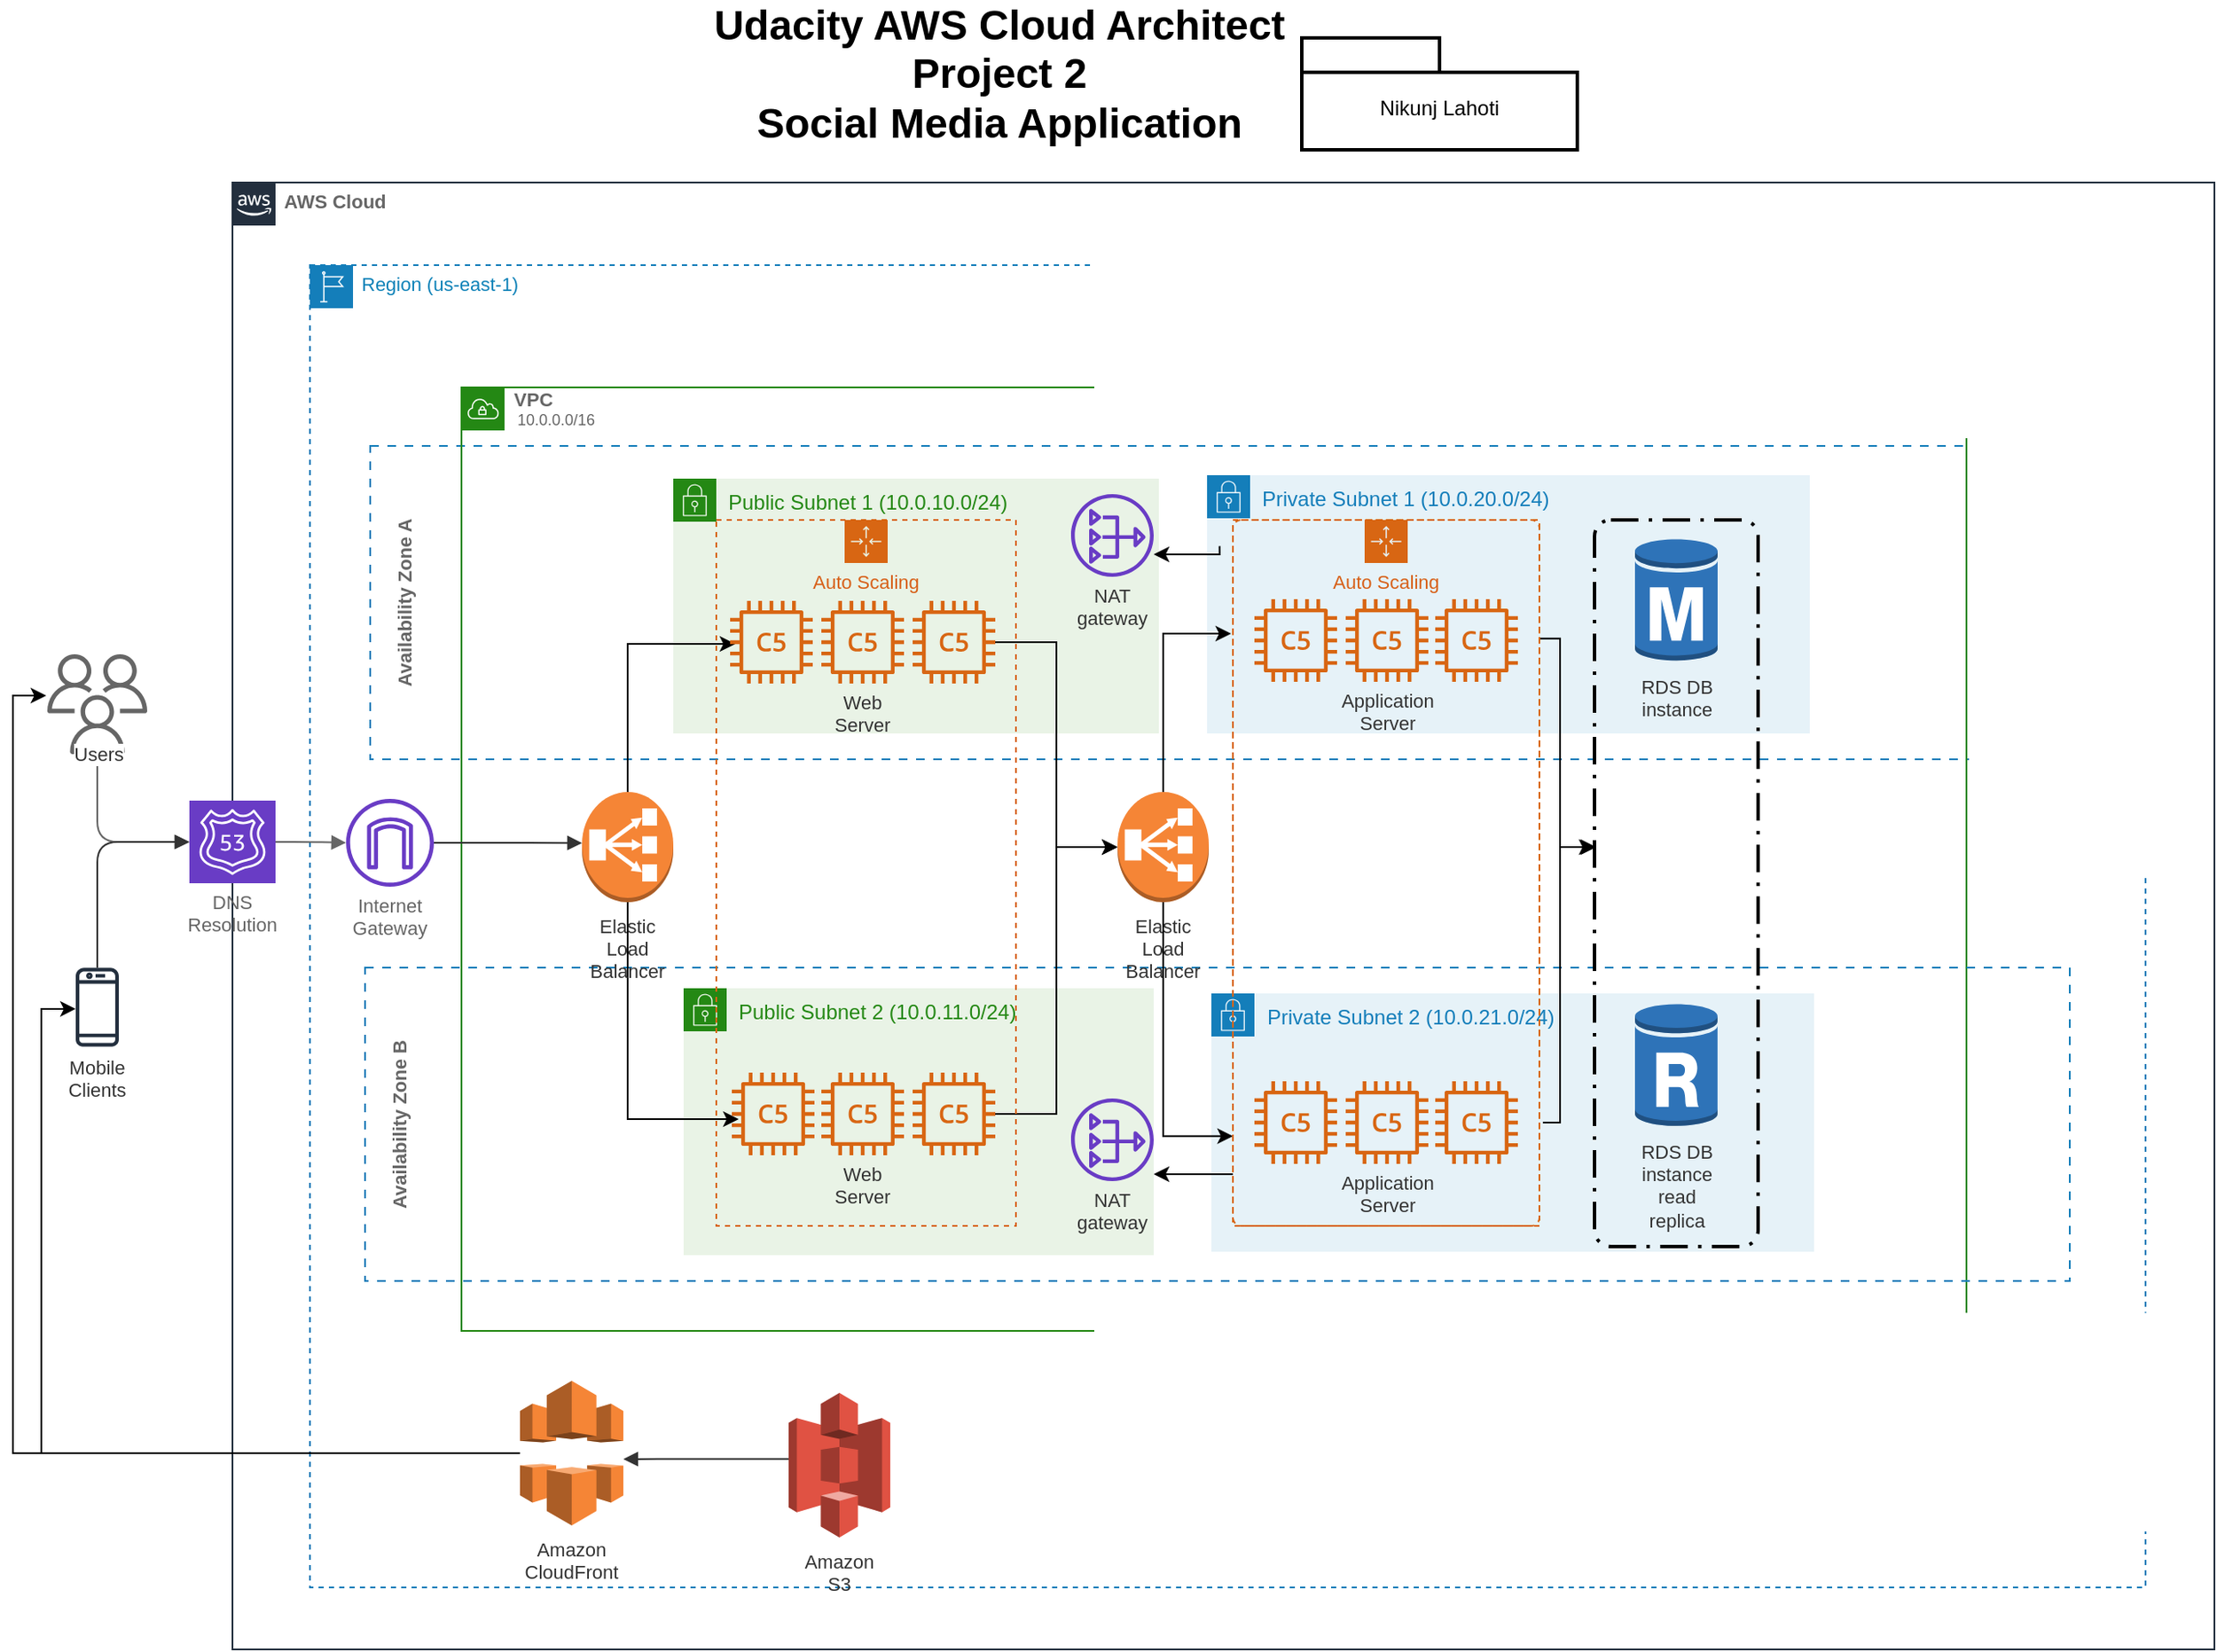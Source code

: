 <mxfile version="13.1.5" type="device"><diagram id="qxD59MQx-to-Ljwut6N5" name="Page-1"><mxGraphModel dx="1038" dy="547" grid="1" gridSize="10" guides="1" tooltips="1" connect="1" arrows="1" fold="1" page="1" pageScale="1" pageWidth="850" pageHeight="1100" math="0" shadow="0"><root><mxCell id="0"/><mxCell id="1" parent="0"/><mxCell id="JJdmO4S8LPMB_QTtlkJ9-83" value="Public Subnet 2 (10.0.11.0/24)" style="points=[[0,0],[0.25,0],[0.5,0],[0.75,0],[1,0],[1,0.25],[1,0.5],[1,0.75],[1,1],[0.75,1],[0.5,1],[0.25,1],[0,1],[0,0.75],[0,0.5],[0,0.25]];outlineConnect=0;gradientColor=none;html=1;whiteSpace=wrap;fontSize=12;fontStyle=0;shape=mxgraph.aws4.group;grIcon=mxgraph.aws4.group_security_group;grStroke=0;strokeColor=#248814;fillColor=#E9F3E6;verticalAlign=top;align=left;spacingLeft=30;fontColor=#248814;dashed=0;shadow=0;" parent="1" vertex="1"><mxGeometry x="431" y="612" width="273" height="155" as="geometry"/></mxCell><mxCell id="JJdmO4S8LPMB_QTtlkJ9-3" value="" style="group;dropTarget=0;" parent="1" vertex="1"><mxGeometry x="173" y="297" width="1066" height="182" as="geometry"/></mxCell><UserObject label="" lucidchartObjectId="MXm-wslIyknv" id="JJdmO4S8LPMB_QTtlkJ9-4"><mxCell style="html=1;whiteSpace=wrap;verticalAlign=top;fillColor=none;fillOpacity=100;dashed=1;dashPattern=5 5;fontColor=#0E82B8;strokeOpacity=100;strokeColor=#147eba;fontSize=11;align=center;spacing=0;" parent="JJdmO4S8LPMB_QTtlkJ9-3" vertex="1"><mxGeometry x="76" width="990" height="182" as="geometry"/></mxCell></UserObject><UserObject label="Availability Zone A" lucidchartObjectId="MXm-uNk9Pf3." id="JJdmO4S8LPMB_QTtlkJ9-5"><mxCell style="html=1;whiteSpace=wrap;;fontSize=11;fontColor=#666666;fontStyle=1;align=center;spacing=3;verticalAlign=bottom;strokeOpacity=0;fillOpacity=0;rotation=-90;fillColor=#ffffff;" parent="JJdmO4S8LPMB_QTtlkJ9-3" vertex="1"><mxGeometry y="76" width="182" height="30" as="geometry"/></mxCell></UserObject><mxCell id="JJdmO4S8LPMB_QTtlkJ9-19" value="" style="html=1;whiteSpace=wrap;fontSize=11;fontColor=#666666;fontStyle=1;align=left;spacing=0;strokeColor=#248814;strokeOpacity=100;fillOpacity=0;fillColor=#000000;" parent="1" vertex="1"><mxGeometry x="302" y="263" width="874" height="548" as="geometry"/></mxCell><mxCell id="JJdmO4S8LPMB_QTtlkJ9-79" value="Public Subnet 1 (10.0.10.0/24)" style="points=[[0,0],[0.25,0],[0.5,0],[0.75,0],[1,0],[1,0.25],[1,0.5],[1,0.75],[1,1],[0.75,1],[0.5,1],[0.25,1],[0,1],[0,0.75],[0,0.5],[0,0.25]];outlineConnect=0;gradientColor=none;html=1;whiteSpace=wrap;fontSize=12;fontStyle=0;shape=mxgraph.aws4.group;grIcon=mxgraph.aws4.group_security_group;grStroke=0;strokeColor=#248814;fillColor=#E9F3E6;verticalAlign=top;align=left;spacingLeft=30;fontColor=#248814;dashed=0;shadow=0;" parent="1" vertex="1"><mxGeometry x="425" y="316" width="282" height="148" as="geometry"/></mxCell><UserObject label="&lt;div&gt;&lt;span style=&quot;font-size: 11px ; color: #666666 ; font-weight: bold ; text-align: center&quot;&gt;&amp;nbsp;&amp;nbsp;&amp;nbsp;&amp;nbsp;&amp;nbsp;&amp;nbsp;&amp;nbsp;&amp;nbsp;&amp;nbsp; VPC&lt;/span&gt;&lt;/div&gt;&lt;div&gt;&lt;span style=&quot;font-size: 11px ; color: #666666 ; font-weight: bold ; text-align: center&quot;&gt;&lt;/span&gt;&lt;/div&gt;&lt;div style=&quot;font-size: 9px ; color: #666666 ; text-align: left&quot;&gt;&amp;nbsp;&amp;nbsp;&amp;nbsp;&amp;nbsp;&amp;nbsp;&amp;nbsp;&amp;nbsp;&amp;nbsp;&amp;nbsp;&amp;nbsp;&amp;nbsp;&amp;nbsp; 10.0.0.0/16&lt;/div&gt;" lucidchartObjectId="MXm-Ot4Srksy" id="JJdmO4S8LPMB_QTtlkJ9-20"><mxCell style="html=1;whiteSpace=wrap;shape=mxgraph.aws4.group;grIcon=mxgraph.aws4.group_vpc;verticalAlign=top;align=left;spacingLeft=30;fillOpacity=100;fontColor=#2C8723;fillColor=none;overflow=width;html=1;spacing=0;strokeColor=#248814;strokeOpacity=100;part=1;" parent="1" vertex="1"><mxGeometry x="302" y="263" width="874" height="548" as="geometry"/></mxCell></UserObject><UserObject label="AWS Cloud" lucidchartObjectId="MXm-eiOVp4B~" id="JJdmO4S8LPMB_QTtlkJ9-22"><mxCell style="html=1;whiteSpace=wrap;shape=mxgraph.aws4.group;grIcon=mxgraph.aws4.group_aws_cloud_alt;verticalAlign=top;align=left;spacingLeft=30;fillOpacity=100;fillColor=none;fontSize=11;fontColor=#666666;fontStyle=1;spacing=0;strokeColor=#232f3e;strokeOpacity=100;part=1;" parent="1" vertex="1"><mxGeometry x="169" y="144" width="1151" height="852" as="geometry"/></mxCell></UserObject><UserObject label="Region (us-east-1)" lucidchartObjectId="wNR1oSe7R.fc" id="JJdmO4S8LPMB_QTtlkJ9-27"><mxCell style="html=1;whiteSpace=wrap;shape=mxgraph.aws4.group;grIcon=mxgraph.aws4.group_region;verticalAlign=top;align=left;spacingLeft=30;fillOpacity=100;dashed=1;fontColor=#0E82B8;fillColor=none;fontSize=11;spacing=0;strokeColor=#147eba;strokeOpacity=100;rounded=1;absoluteArcSize=1;arcSize=9.6;part=1;shadow=0;" parent="1" vertex="1"><mxGeometry x="214" y="192" width="1066" height="768" as="geometry"/></mxCell></UserObject><mxCell id="JJdmO4S8LPMB_QTtlkJ9-6" value="" style="group;dropTarget=0;" parent="1" vertex="1"><mxGeometry x="170" y="600" width="1066" height="182" as="geometry"/></mxCell><UserObject label="" lucidchartObjectId="MXm-uQ9Fi189" id="JJdmO4S8LPMB_QTtlkJ9-7"><mxCell style="html=1;whiteSpace=wrap;verticalAlign=top;fillColor=none;fillOpacity=100;dashed=1;dashPattern=5 5;fontColor=#0E82B8;strokeOpacity=100;strokeColor=#147eba;fontSize=11;align=center;spacing=0;" parent="JJdmO4S8LPMB_QTtlkJ9-6" vertex="1"><mxGeometry x="76" width="990" height="182" as="geometry"/></mxCell></UserObject><UserObject label="Availability Zone B" lucidchartObjectId="MXm--cmC_LhQ" id="JJdmO4S8LPMB_QTtlkJ9-8"><mxCell style="html=1;whiteSpace=wrap;;fontSize=11;fontColor=#666666;fontStyle=1;align=center;spacing=3;verticalAlign=bottom;strokeOpacity=0;fillOpacity=0;rotation=-90;fillColor=#ffffff;" parent="JJdmO4S8LPMB_QTtlkJ9-6" vertex="1"><mxGeometry y="76" width="182" height="30" as="geometry"/></mxCell></UserObject><mxCell id="JJdmO4S8LPMB_QTtlkJ9-15" value="" style="html=1;whiteSpace=wrap;fontSize=11;fontColor=#666666;spacing=0;verticalAlign=top;strokeOpacity=0;fillOpacity=0;fillColor=#000000;" parent="1" vertex="1"><mxGeometry x="735" y="615" width="355" height="152" as="geometry"/></mxCell><UserObject label="" lucidchartObjectId="MXm-I3CPwiWs" id="JJdmO4S8LPMB_QTtlkJ9-1"><mxCell style="html=1;whiteSpace=wrap;shape=mxgraph.aws4.users;labelPosition=center;verticalLabelPosition=bottom;align=center;verticalAlign=top;strokeColor=none;fontSize=11;spacing=0;strokeOpacity=100;fillOpacity=100;fillColor=#666666;" parent="1" vertex="1"><mxGeometry x="61" y="418" width="59" height="58" as="geometry"/></mxCell></UserObject><UserObject label="" lucidchartObjectId="MXm-HUzEW36Z" id="JJdmO4S8LPMB_QTtlkJ9-2"><mxCell style="html=1;jettySize=18;fontSize=11;strokeColor=#666666;strokeOpacity=100;rounded=1;arcSize=24;edgeStyle=orthogonalEdgeStyle;startArrow=none;;endArrow=block;endFill=1;;exitX=1.0;exitY=0.5;exitPerimeter=1;entryX=2.645e-10;entryY=0.5;entryPerimeter=1;" parent="1" source="JJdmO4S8LPMB_QTtlkJ9-24" target="JJdmO4S8LPMB_QTtlkJ9-23" edge="1"><mxGeometry width="100" height="100" relative="1" as="geometry"><Array as="points"/></mxGeometry></mxCell></UserObject><UserObject label="" lucidchartObjectId="MXm-.l14DPWF" id="JJdmO4S8LPMB_QTtlkJ9-17"><mxCell style="html=1;jettySize=18;fontSize=11;strokeColor=#666666;strokeOpacity=100;rounded=1;arcSize=24;edgeStyle=orthogonalEdgeStyle;startArrow=none;;endArrow=block;endFill=1;;exitX=0.5;exitY=1.0;exitPerimeter=1;entryX=0;entryY=0.5;entryPerimeter=1;" parent="1" source="JJdmO4S8LPMB_QTtlkJ9-1" target="JJdmO4S8LPMB_QTtlkJ9-24" edge="1"><mxGeometry width="100" height="100" relative="1" as="geometry"><Array as="points"/></mxGeometry></mxCell></UserObject><mxCell id="JJdmO4S8LPMB_QTtlkJ9-18" value="Users" style="text;html=1;resizable=0;labelBackgroundColor=#ffffff;align=center;verticalAlign=middle;fontColor=#333333;;fontSize=11;" parent="JJdmO4S8LPMB_QTtlkJ9-17" vertex="1"><mxGeometry x="-1" relative="1" as="geometry"/></mxCell><UserObject label="Internet Gateway" lucidchartObjectId="oQQF5V6F-VCk" id="JJdmO4S8LPMB_QTtlkJ9-23"><mxCell style="html=1;whiteSpace=wrap;shape=mxgraph.aws4.internet_gateway;labelPosition=center;verticalLabelPosition=bottom;align=center;verticalAlign=top;strokeColor=none;fontSize=11;fontColor=#666666;spacing=0;strokeOpacity=100;fillColor=#693cc5;" parent="1" vertex="1"><mxGeometry x="235" y="502" width="51" height="51" as="geometry"/></mxCell></UserObject><UserObject label="DNS Resolution" lucidchartObjectId="MqiKYZu94L0x" id="JJdmO4S8LPMB_QTtlkJ9-24"><mxCell style="html=1;whiteSpace=wrap;shape=mxgraph.aws4.resourceIcon;resIcon=mxgraph.aws4.route_53;labelPosition=center;verticalLabelPosition=bottom;align=center;verticalAlign=top;strokeColor=#ffffff;fontSize=11;fontColor=#666666;spacing=0;strokeOpacity=100;fillColor=#693cc5;" parent="1" vertex="1"><mxGeometry x="144" y="503" width="50" height="48" as="geometry"/></mxCell></UserObject><UserObject label="Mobile Clients" lucidchartObjectId="A7S13QysQNgr" id="JJdmO4S8LPMB_QTtlkJ9-29"><mxCell style="html=1;whiteSpace=wrap;shape=mxgraph.aws4.mobile_client;labelPosition=center;verticalLabelPosition=bottom;align=center;verticalAlign=top;strokeColor=none;fontSize=11;fontColor=#333333;spacing=0;strokeOpacity=100;rounded=1;absoluteArcSize=1;arcSize=9.6;fillColor=#232f3e;" parent="1" vertex="1"><mxGeometry x="78" y="599" width="25" height="48" as="geometry"/></mxCell></UserObject><UserObject label="" lucidchartObjectId="H7S1IzKSpIzd" id="JJdmO4S8LPMB_QTtlkJ9-30"><mxCell style="html=1;jettySize=18;fontSize=11;strokeColor=#333333;strokeOpacity=100;rounded=1;arcSize=24;edgeStyle=orthogonalEdgeStyle;startArrow=none;;endArrow=block;endFill=1;;exitX=0.5;exitY=0;exitPerimeter=1;entryX=0;entryY=0.5;entryPerimeter=1;" parent="1" source="JJdmO4S8LPMB_QTtlkJ9-29" target="JJdmO4S8LPMB_QTtlkJ9-24" edge="1"><mxGeometry width="100" height="100" relative="1" as="geometry"><Array as="points"/></mxGeometry></mxCell></UserObject><mxCell id="JJdmO4S8LPMB_QTtlkJ9-93" style="edgeStyle=orthogonalEdgeStyle;rounded=0;orthogonalLoop=1;jettySize=auto;html=1;entryX=0;entryY=0.521;entryDx=0;entryDy=0;entryPerimeter=0;startArrow=none;startFill=0;endArrow=classic;endFill=1;" parent="1" source="JJdmO4S8LPMB_QTtlkJ9-31" target="JJdmO4S8LPMB_QTtlkJ9-29" edge="1"><mxGeometry relative="1" as="geometry"/></mxCell><mxCell id="JJdmO4S8LPMB_QTtlkJ9-94" style="edgeStyle=orthogonalEdgeStyle;rounded=0;orthogonalLoop=1;jettySize=auto;html=1;entryX=-0.011;entryY=0.414;entryDx=0;entryDy=0;entryPerimeter=0;startArrow=none;startFill=0;endArrow=classic;endFill=1;" parent="1" source="JJdmO4S8LPMB_QTtlkJ9-31" target="JJdmO4S8LPMB_QTtlkJ9-1" edge="1"><mxGeometry relative="1" as="geometry"/></mxCell><UserObject label="Amazon CloudFront" lucidchartObjectId="O~S15tCGxQm-" id="JJdmO4S8LPMB_QTtlkJ9-31"><mxCell style="html=1;whiteSpace=wrap;shape=mxgraph.aws3.cloudfront;labelPosition=center;verticalLabelPosition=bottom;align=center;verticalAlign=top;fontSize=11;fontColor=#333333;spacing=3;strokeColor=#333333;strokeOpacity=100;rounded=1;absoluteArcSize=1;arcSize=9.6;fillColor=#f58536;" parent="1" vertex="1"><mxGeometry x="336" y="840" width="60" height="84" as="geometry"/></mxCell></UserObject><UserObject label="Amazon S3" lucidchartObjectId="PaT1mMSWJJp_" id="JJdmO4S8LPMB_QTtlkJ9-32"><mxCell style="html=1;whiteSpace=wrap;shape=mxgraph.aws3.s3;labelPosition=center;verticalLabelPosition=bottom;align=center;verticalAlign=top;fontSize=11;fontColor=#333333;spacing=3;strokeColor=#333333;strokeOpacity=100;rounded=1;absoluteArcSize=1;arcSize=9.6;fillColor=#e05243;" parent="1" vertex="1"><mxGeometry x="492" y="847" width="59" height="84" as="geometry"/></mxCell></UserObject><UserObject label="" lucidchartObjectId="FbT1Lkf~_DYY" id="JJdmO4S8LPMB_QTtlkJ9-33"><mxCell style="html=1;jettySize=18;fontSize=11;strokeColor=#333333;strokeOpacity=100;rounded=1;arcSize=24;edgeStyle=orthogonalEdgeStyle;startArrow=none;;endArrow=block;endFill=1;;exitX=0;exitY=0.457;exitPerimeter=1;entryX=0.998;entryY=0.541;entryPerimeter=1;" parent="1" source="JJdmO4S8LPMB_QTtlkJ9-32" target="JJdmO4S8LPMB_QTtlkJ9-31" edge="1"><mxGeometry width="100" height="100" relative="1" as="geometry"><Array as="points"/></mxGeometry></mxCell></UserObject><mxCell id="JJdmO4S8LPMB_QTtlkJ9-63" style="edgeStyle=orthogonalEdgeStyle;rounded=0;orthogonalLoop=1;jettySize=auto;html=1;exitX=0.5;exitY=1;exitDx=0;exitDy=0;exitPerimeter=0;entryX=0.083;entryY=0.563;entryDx=0;entryDy=0;entryPerimeter=0;" parent="1" source="JJdmO4S8LPMB_QTtlkJ9-36" target="JJdmO4S8LPMB_QTtlkJ9-41" edge="1"><mxGeometry relative="1" as="geometry"><Array as="points"><mxPoint x="399" y="688"/></Array></mxGeometry></mxCell><mxCell id="JJdmO4S8LPMB_QTtlkJ9-69" style="edgeStyle=orthogonalEdgeStyle;rounded=0;orthogonalLoop=1;jettySize=auto;html=1;entryX=0.063;entryY=0.521;entryDx=0;entryDy=0;entryPerimeter=0;" parent="1" source="JJdmO4S8LPMB_QTtlkJ9-36" target="JJdmO4S8LPMB_QTtlkJ9-38" edge="1"><mxGeometry relative="1" as="geometry"><Array as="points"><mxPoint x="399" y="412"/></Array></mxGeometry></mxCell><UserObject label="Elastic Load Balancer" lucidchartObjectId="7kT1Us8qnygG" id="JJdmO4S8LPMB_QTtlkJ9-36"><mxCell style="html=1;whiteSpace=wrap;shape=mxgraph.aws3.classic_load_balancer;labelPosition=center;verticalLabelPosition=bottom;align=center;verticalAlign=top;fontSize=11;fontColor=#333333;spacing=3;strokeColor=#333333;strokeOpacity=100;rounded=1;absoluteArcSize=1;arcSize=9.6;fillColor=#f58536;" parent="1" vertex="1"><mxGeometry x="372" y="498" width="53" height="64" as="geometry"/></mxCell></UserObject><UserObject label="" lucidchartObjectId="YrT1svvMGflC" id="JJdmO4S8LPMB_QTtlkJ9-37"><mxCell style="html=1;jettySize=18;fontSize=11;strokeColor=#333333;strokeOpacity=100;rounded=1;arcSize=24;edgeStyle=orthogonalEdgeStyle;startArrow=none;;endArrow=block;endFill=1;;exitX=1.0;exitY=0.5;exitPerimeter=1;entryX=0.003;entryY=0.463;entryPerimeter=1;" parent="1" source="JJdmO4S8LPMB_QTtlkJ9-23" target="JJdmO4S8LPMB_QTtlkJ9-36" edge="1"><mxGeometry width="100" height="100" relative="1" as="geometry"><Array as="points"/></mxGeometry></mxCell></UserObject><UserObject label="" lucidchartObjectId="~a12v8oI3ZUb" id="JJdmO4S8LPMB_QTtlkJ9-38"><mxCell style="html=1;whiteSpace=wrap;shape=mxgraph.aws4.c5_instance;verticalLabelPosition=bottom;align=center;verticalAlign=top;strokeColor=none;fontSize=11;spacing=0;strokeOpacity=100;rounded=1;absoluteArcSize=1;arcSize=9.6;fillColor=#d86613;" parent="1" vertex="1"><mxGeometry x="458" y="387" width="48" height="48" as="geometry"/></mxCell></UserObject><UserObject label="Web Server" lucidchartObjectId="eb12d_vtstp0" id="JJdmO4S8LPMB_QTtlkJ9-39"><mxCell style="html=1;whiteSpace=wrap;shape=mxgraph.aws4.c5_instance;verticalLabelPosition=bottom;align=center;verticalAlign=top;strokeColor=none;fontSize=11;fontColor=#333333;spacing=0;strokeOpacity=100;rounded=1;absoluteArcSize=1;arcSize=9.6;fillColor=#d86613;" parent="1" vertex="1"><mxGeometry x="511" y="387" width="48" height="48" as="geometry"/></mxCell></UserObject><mxCell id="JJdmO4S8LPMB_QTtlkJ9-65" style="edgeStyle=orthogonalEdgeStyle;rounded=0;orthogonalLoop=1;jettySize=auto;html=1;entryX=0;entryY=0.5;entryDx=0;entryDy=0;entryPerimeter=0;" parent="1" source="JJdmO4S8LPMB_QTtlkJ9-40" target="JJdmO4S8LPMB_QTtlkJ9-50" edge="1"><mxGeometry relative="1" as="geometry"/></mxCell><UserObject label="" lucidchartObjectId="jb12BbLBVUEh" id="JJdmO4S8LPMB_QTtlkJ9-40"><mxCell style="html=1;whiteSpace=wrap;shape=mxgraph.aws4.c5_instance;verticalLabelPosition=bottom;align=center;verticalAlign=top;strokeColor=none;fontSize=11;spacing=0;strokeOpacity=100;rounded=1;absoluteArcSize=1;arcSize=9.6;fillColor=#d86613;" parent="1" vertex="1"><mxGeometry x="564" y="387" width="48" height="48" as="geometry"/></mxCell></UserObject><UserObject label="" lucidchartObjectId="Hb12KTy1~5vH" id="JJdmO4S8LPMB_QTtlkJ9-41"><mxCell style="html=1;whiteSpace=wrap;shape=mxgraph.aws4.c5_instance;verticalLabelPosition=bottom;align=center;verticalAlign=top;strokeColor=none;fontSize=11;spacing=0;strokeOpacity=100;rounded=1;absoluteArcSize=1;arcSize=9.6;fillColor=#d86613;" parent="1" vertex="1"><mxGeometry x="459" y="661" width="48" height="48" as="geometry"/></mxCell></UserObject><UserObject label="Web Server" lucidchartObjectId="Hb12Jn~bMS1P" id="JJdmO4S8LPMB_QTtlkJ9-42"><mxCell style="html=1;whiteSpace=wrap;shape=mxgraph.aws4.c5_instance;verticalLabelPosition=bottom;align=center;verticalAlign=top;strokeColor=none;fontSize=11;fontColor=#333333;spacing=0;strokeOpacity=100;rounded=1;absoluteArcSize=1;arcSize=9.6;fillColor=#d86613;" parent="1" vertex="1"><mxGeometry x="511" y="661" width="48" height="48" as="geometry"/></mxCell></UserObject><mxCell id="JJdmO4S8LPMB_QTtlkJ9-68" style="edgeStyle=orthogonalEdgeStyle;rounded=0;orthogonalLoop=1;jettySize=auto;html=1;entryX=0;entryY=0.5;entryDx=0;entryDy=0;entryPerimeter=0;" parent="1" source="JJdmO4S8LPMB_QTtlkJ9-43" target="JJdmO4S8LPMB_QTtlkJ9-50" edge="1"><mxGeometry relative="1" as="geometry"/></mxCell><UserObject label="" lucidchartObjectId="Hb12cE.pW9.P" id="JJdmO4S8LPMB_QTtlkJ9-43"><mxCell style="html=1;whiteSpace=wrap;shape=mxgraph.aws4.c5_instance;verticalLabelPosition=bottom;align=center;verticalAlign=top;strokeColor=none;fontSize=11;spacing=0;strokeOpacity=100;rounded=1;absoluteArcSize=1;arcSize=9.6;fillColor=#d86613;" parent="1" vertex="1"><mxGeometry x="564" y="661" width="48" height="48" as="geometry"/></mxCell></UserObject><UserObject label="Elastic Load Balancer" lucidchartObjectId="Mc12V3pRt3rE" id="JJdmO4S8LPMB_QTtlkJ9-50"><mxCell style="html=1;whiteSpace=wrap;shape=mxgraph.aws3.classic_load_balancer;labelPosition=center;verticalLabelPosition=bottom;align=center;verticalAlign=top;fontSize=11;fontColor=#333333;spacing=3;strokeColor=#333333;strokeOpacity=100;rounded=1;absoluteArcSize=1;arcSize=9.6;fillColor=#f58536;" parent="1" vertex="1"><mxGeometry x="683" y="498" width="53" height="64" as="geometry"/></mxCell></UserObject><UserObject label="NAT gateway" lucidchartObjectId="n5S1-AJlkQl6" id="JJdmO4S8LPMB_QTtlkJ9-70"><mxCell style="html=1;whiteSpace=wrap;shape=mxgraph.aws4.nat_gateway;labelPosition=center;verticalLabelPosition=bottom;align=center;verticalAlign=top;strokeColor=none;fontSize=11;fontColor=#333333;spacing=0;strokeOpacity=100;rounded=1;absoluteArcSize=1;arcSize=9.6;fillColor=#693cc5;" parent="1" vertex="1"><mxGeometry x="656" y="676" width="48" height="48" as="geometry"/></mxCell></UserObject><UserObject label="NAT gateway" lucidchartObjectId="n5S1-AJlkQl6" id="JJdmO4S8LPMB_QTtlkJ9-28"><mxCell style="html=1;whiteSpace=wrap;shape=mxgraph.aws4.nat_gateway;labelPosition=center;verticalLabelPosition=bottom;align=center;verticalAlign=top;strokeColor=none;fontSize=11;fontColor=#333333;spacing=0;strokeOpacity=100;rounded=1;absoluteArcSize=1;arcSize=9.6;fillColor=#693cc5;" parent="1" vertex="1"><mxGeometry x="656" y="325" width="48" height="48" as="geometry"/></mxCell></UserObject><mxCell id="JJdmO4S8LPMB_QTtlkJ9-9" value="" style="html=1;whiteSpace=wrap;fontSize=11;fontColor=#666666;spacing=0;verticalAlign=top;strokeOpacity=0;fillOpacity=0;fillColor=#000000;" parent="1" vertex="1"><mxGeometry x="427" y="312" width="277" height="152" as="geometry"/></mxCell><mxCell id="JJdmO4S8LPMB_QTtlkJ9-85" value="Private Subnet 2 (10.0.21.0/24)" style="points=[[0,0],[0.25,0],[0.5,0],[0.75,0],[1,0],[1,0.25],[1,0.5],[1,0.75],[1,1],[0.75,1],[0.5,1],[0.25,1],[0,1],[0,0.75],[0,0.5],[0,0.25]];outlineConnect=0;gradientColor=none;html=1;whiteSpace=wrap;fontSize=12;fontStyle=0;shape=mxgraph.aws4.group;grIcon=mxgraph.aws4.group_security_group;grStroke=0;strokeColor=#147EBA;fillColor=#E6F2F8;verticalAlign=top;align=left;spacingLeft=30;fontColor=#147EBA;dashed=0;shadow=0;" parent="1" vertex="1"><mxGeometry x="737.5" y="615" width="350" height="150" as="geometry"/></mxCell><mxCell id="JJdmO4S8LPMB_QTtlkJ9-84" value="Private Subnet 1 (10.0.20.0/24)" style="points=[[0,0],[0.25,0],[0.5,0],[0.75,0],[1,0],[1,0.25],[1,0.5],[1,0.75],[1,1],[0.75,1],[0.5,1],[0.25,1],[0,1],[0,0.75],[0,0.5],[0,0.25]];outlineConnect=0;gradientColor=none;html=1;whiteSpace=wrap;fontSize=12;fontStyle=0;shape=mxgraph.aws4.group;grIcon=mxgraph.aws4.group_security_group;grStroke=0;strokeColor=#147EBA;fillColor=#E6F2F8;verticalAlign=top;align=left;spacingLeft=30;fontColor=#147EBA;dashed=0;shadow=0;" parent="1" vertex="1"><mxGeometry x="735" y="314" width="350" height="150" as="geometry"/></mxCell><mxCell id="JJdmO4S8LPMB_QTtlkJ9-71" value="" style="rounded=1;arcSize=10;dashed=1;fillColor=none;gradientColor=none;dashPattern=8 3 1 3;strokeWidth=2;" parent="1" vertex="1"><mxGeometry x="960" y="340" width="95" height="422" as="geometry"/></mxCell><UserObject label="RDS DB instance" lucidchartObjectId="CfT1RcqabcMT" id="JJdmO4S8LPMB_QTtlkJ9-34"><mxCell style="html=1;whiteSpace=wrap;shape=mxgraph.aws3.rds_db_instance;labelPosition=center;verticalLabelPosition=bottom;align=center;verticalAlign=top;fontSize=11;fontColor=#333333;spacing=3;strokeColor=#333333;strokeOpacity=100;rounded=1;absoluteArcSize=1;arcSize=9.6;fillColor=#2e73b8;" parent="1" vertex="1"><mxGeometry x="983.5" y="350" width="48" height="73" as="geometry"/></mxCell></UserObject><mxCell id="JJdmO4S8LPMB_QTtlkJ9-55" value="" style="html=1;whiteSpace=wrap;fontSize=11;fontColor=#d86613;spacing=0;strokeColor=#d86613;strokeOpacity=100;fillOpacity=0;rounded=1;absoluteArcSize=1;arcSize=9.6;fillColor=#ffffff;dashed=1;" parent="1" vertex="1"><mxGeometry x="750" y="340" width="178" height="410" as="geometry"/></mxCell><UserObject label="" lucidchartObjectId="Qb12ub_uIfHV" id="JJdmO4S8LPMB_QTtlkJ9-46"><mxCell style="html=1;whiteSpace=wrap;shape=mxgraph.aws4.c5_instance;verticalLabelPosition=bottom;align=center;verticalAlign=top;strokeColor=none;fontSize=11;spacing=0;strokeOpacity=100;rounded=1;absoluteArcSize=1;arcSize=9.6;fillColor=#d86613;" parent="1" vertex="1"><mxGeometry x="867.5" y="386" width="48" height="48" as="geometry"/></mxCell></UserObject><UserObject label="" lucidchartObjectId="Qb1269qOaOqp" id="JJdmO4S8LPMB_QTtlkJ9-44"><mxCell style="html=1;whiteSpace=wrap;shape=mxgraph.aws4.c5_instance;verticalLabelPosition=bottom;align=center;verticalAlign=top;strokeColor=none;fontSize=11;spacing=0;strokeOpacity=100;rounded=1;absoluteArcSize=1;arcSize=9.6;fillColor=#d86613;" parent="1" vertex="1"><mxGeometry x="762.5" y="386" width="48" height="48" as="geometry"/></mxCell></UserObject><UserObject label="Application Server" lucidchartObjectId="Qb12LfkzQSM6" id="JJdmO4S8LPMB_QTtlkJ9-45"><mxCell style="html=1;whiteSpace=wrap;shape=mxgraph.aws4.c5_instance;verticalLabelPosition=bottom;align=center;verticalAlign=top;strokeColor=none;fontSize=11;fontColor=#333333;spacing=0;strokeOpacity=100;rounded=1;absoluteArcSize=1;arcSize=9.6;fillColor=#d86613;" parent="1" vertex="1"><mxGeometry x="815.5" y="386" width="48" height="48" as="geometry"/></mxCell></UserObject><UserObject label="" lucidchartObjectId="-b121q8r-jce" id="JJdmO4S8LPMB_QTtlkJ9-47"><mxCell style="html=1;whiteSpace=wrap;shape=mxgraph.aws4.c5_instance;verticalLabelPosition=bottom;align=center;verticalAlign=top;strokeColor=none;fontSize=11;spacing=0;strokeOpacity=100;rounded=1;absoluteArcSize=1;arcSize=9.6;fillColor=#d86613;" parent="1" vertex="1"><mxGeometry x="762.5" y="666" width="48" height="48" as="geometry"/></mxCell></UserObject><UserObject label="Application Server" lucidchartObjectId="-b12nF5Ydkma" id="JJdmO4S8LPMB_QTtlkJ9-48"><mxCell style="html=1;whiteSpace=wrap;shape=mxgraph.aws4.c5_instance;verticalLabelPosition=bottom;align=center;verticalAlign=top;strokeColor=none;fontSize=11;fontColor=#333333;spacing=0;strokeOpacity=100;rounded=1;absoluteArcSize=1;arcSize=9.6;fillColor=#d86613;" parent="1" vertex="1"><mxGeometry x="815.5" y="666" width="48" height="48" as="geometry"/></mxCell></UserObject><UserObject label="" lucidchartObjectId="-b128q1JgP_o" id="JJdmO4S8LPMB_QTtlkJ9-49"><mxCell style="html=1;whiteSpace=wrap;shape=mxgraph.aws4.c5_instance;verticalLabelPosition=bottom;align=center;verticalAlign=top;strokeColor=none;fontSize=11;spacing=0;strokeOpacity=100;rounded=1;absoluteArcSize=1;arcSize=9.6;fillColor=#d86613;" parent="1" vertex="1"><mxGeometry x="867.5" y="666" width="48" height="48" as="geometry"/></mxCell></UserObject><mxCell id="JJdmO4S8LPMB_QTtlkJ9-77" style="edgeStyle=orthogonalEdgeStyle;rounded=0;orthogonalLoop=1;jettySize=auto;html=1;entryX=0.417;entryY=0.219;entryDx=0;entryDy=0;entryPerimeter=0;startArrow=classic;startFill=1;endArrow=none;endFill=0;" parent="1" source="JJdmO4S8LPMB_QTtlkJ9-28" edge="1"><mxGeometry relative="1" as="geometry"><mxPoint x="742.262" y="355.192" as="targetPoint"/><Array as="points"><mxPoint x="740" y="360"/><mxPoint x="740" y="360"/></Array></mxGeometry></mxCell><UserObject label="RDS DB instance read replica" lucidchartObjectId="HiT1PMwQGYXq" id="JJdmO4S8LPMB_QTtlkJ9-35"><mxCell style="html=1;whiteSpace=wrap;shape=mxgraph.aws3.rds_db_instance_read_replica;labelPosition=center;verticalLabelPosition=bottom;align=center;verticalAlign=top;fontSize=11;fontColor=#333333;spacing=3;strokeColor=#333333;strokeOpacity=100;rounded=1;absoluteArcSize=1;arcSize=9.6;fillColor=#2e73b8;" parent="1" vertex="1"><mxGeometry x="983.5" y="620" width="48" height="73" as="geometry"/></mxCell></UserObject><mxCell id="JJdmO4S8LPMB_QTtlkJ9-78" style="edgeStyle=orthogonalEdgeStyle;rounded=0;orthogonalLoop=1;jettySize=auto;html=1;startArrow=classic;startFill=1;endArrow=none;endFill=0;" parent="1" source="JJdmO4S8LPMB_QTtlkJ9-70" edge="1"><mxGeometry relative="1" as="geometry"><mxPoint x="750" y="720" as="targetPoint"/><Array as="points"><mxPoint x="750" y="720"/></Array></mxGeometry></mxCell><mxCell id="JJdmO4S8LPMB_QTtlkJ9-86" style="edgeStyle=orthogonalEdgeStyle;rounded=0;orthogonalLoop=1;jettySize=auto;html=1;exitX=0.5;exitY=0;exitDx=0;exitDy=0;exitPerimeter=0;entryX=-0.006;entryY=0.161;entryDx=0;entryDy=0;entryPerimeter=0;startArrow=none;startFill=0;endArrow=classic;endFill=1;" parent="1" source="JJdmO4S8LPMB_QTtlkJ9-50" target="JJdmO4S8LPMB_QTtlkJ9-56" edge="1"><mxGeometry relative="1" as="geometry"><Array as="points"><mxPoint x="710" y="406"/></Array></mxGeometry></mxCell><mxCell id="JJdmO4S8LPMB_QTtlkJ9-87" style="edgeStyle=orthogonalEdgeStyle;rounded=0;orthogonalLoop=1;jettySize=auto;html=1;entryX=0;entryY=0.873;entryDx=0;entryDy=0;entryPerimeter=0;startArrow=none;startFill=0;endArrow=classic;endFill=1;" parent="1" source="JJdmO4S8LPMB_QTtlkJ9-50" target="JJdmO4S8LPMB_QTtlkJ9-56" edge="1"><mxGeometry relative="1" as="geometry"><Array as="points"><mxPoint x="710" y="698"/></Array></mxGeometry></mxCell><mxCell id="JJdmO4S8LPMB_QTtlkJ9-96" style="edgeStyle=orthogonalEdgeStyle;rounded=0;orthogonalLoop=1;jettySize=auto;html=1;startArrow=none;startFill=0;endArrow=classic;endFill=1;exitX=1;exitY=0.168;exitDx=0;exitDy=0;exitPerimeter=0;" parent="1" source="JJdmO4S8LPMB_QTtlkJ9-56" edge="1"><mxGeometry relative="1" as="geometry"><mxPoint x="961" y="530" as="targetPoint"/><Array as="points"><mxPoint x="940" y="409"/><mxPoint x="940" y="530"/><mxPoint x="961" y="530"/></Array></mxGeometry></mxCell><UserObject label="Auto Scaling" lucidchartObjectId="De12LmXbQmLd" id="JJdmO4S8LPMB_QTtlkJ9-56"><mxCell style="html=1;whiteSpace=wrap;shape=mxgraph.aws4.groupCenter;grIcon=mxgraph.aws4.group_auto_scaling_group;grStroke=1;verticalAlign=top;fillColor=none;fillOpacity=100;fontColor=#D75F17;spacingTop=25;fillColor=none;fontSize=11;spacing=0;strokeColor=#d86613;strokeOpacity=100;rounded=1;absoluteArcSize=1;arcSize=9.6;dashed=1;part=1;" parent="1" vertex="1"><mxGeometry x="750" y="340" width="178" height="410" as="geometry"/></mxCell></UserObject><mxCell id="JJdmO4S8LPMB_QTtlkJ9-75" style="edgeStyle=orthogonalEdgeStyle;rounded=0;orthogonalLoop=1;jettySize=auto;html=1;" parent="1" edge="1"><mxGeometry relative="1" as="geometry"><mxPoint x="960" y="530" as="targetPoint"/><mxPoint x="930" y="690" as="sourcePoint"/><Array as="points"><mxPoint x="940" y="690"/><mxPoint x="940" y="530"/></Array></mxGeometry></mxCell><mxCell id="JJdmO4S8LPMB_QTtlkJ9-89" value="&lt;div&gt;Udacity AWS Cloud Architect&lt;/div&gt;&lt;div&gt;Project 2&lt;/div&gt;&lt;div&gt;&lt;div&gt;Social Media Application&lt;/div&gt;&lt;div&gt;&lt;br&gt;&lt;br&gt;&lt;/div&gt;&lt;/div&gt;" style="text;strokeColor=none;fillColor=none;html=1;fontSize=24;fontStyle=1;verticalAlign=middle;align=center;shadow=0;" parent="1" vertex="1"><mxGeometry x="564" y="90" width="100" height="40" as="geometry"/></mxCell><UserObject label="Auto Scaling" lucidchartObjectId="De12LmXbQmLd" id="JJdmO4S8LPMB_QTtlkJ9-52"><mxCell style="html=1;whiteSpace=wrap;shape=mxgraph.aws4.groupCenter;grIcon=mxgraph.aws4.group_auto_scaling_group;grStroke=1;verticalAlign=top;fillColor=none;fillOpacity=100;fontColor=#D75F17;spacingTop=25;fillColor=none;fontSize=11;spacing=0;strokeColor=#d86613;strokeOpacity=100;rounded=1;absoluteArcSize=1;arcSize=9.6;dashed=1;part=1;" parent="1" vertex="1"><mxGeometry x="450" y="340" width="174" height="410.0" as="geometry"/></mxCell></UserObject><mxCell id="JJdmO4S8LPMB_QTtlkJ9-95" value="&lt;div&gt;&lt;br&gt;&lt;/div&gt;&lt;div&gt;Nikunj Lahoti&lt;/div&gt;" style="shape=folder;tabWidth=80;tabHeight=20;tabPosition=left;strokeWidth=2;html=1;whiteSpace=wrap;align=center;shadow=0;fillColor=none;" parent="1" vertex="1"><mxGeometry x="790" y="60" width="160" height="65" as="geometry"/></mxCell></root></mxGraphModel></diagram></mxfile>